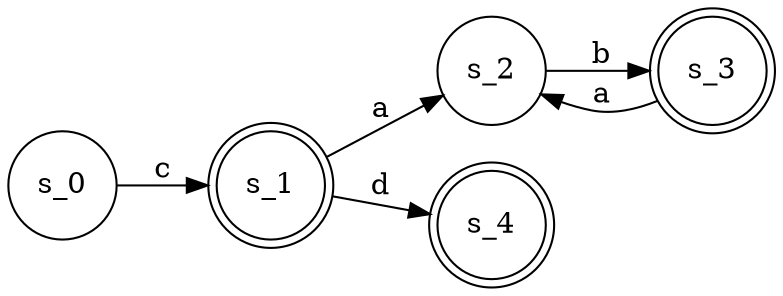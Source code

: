 digraph divisible_by_eight {
  rankdir=LR;
  size="8,5"

  s_0 [shape=circle]
  s_1 [shape=doublecircle]
  s_2 [shape=circle]
  s_3 [shape=doublecircle]
  s_4 [shape=doublecircle]

  s_0 -> s_1 [label="c"]

  s_1 -> s_2 [label="a"]
  s_2 -> s_3 [label="b"]
  s_3 -> s_2 [label="a"]


  s_1 -> s_4 [label="d"]
}

